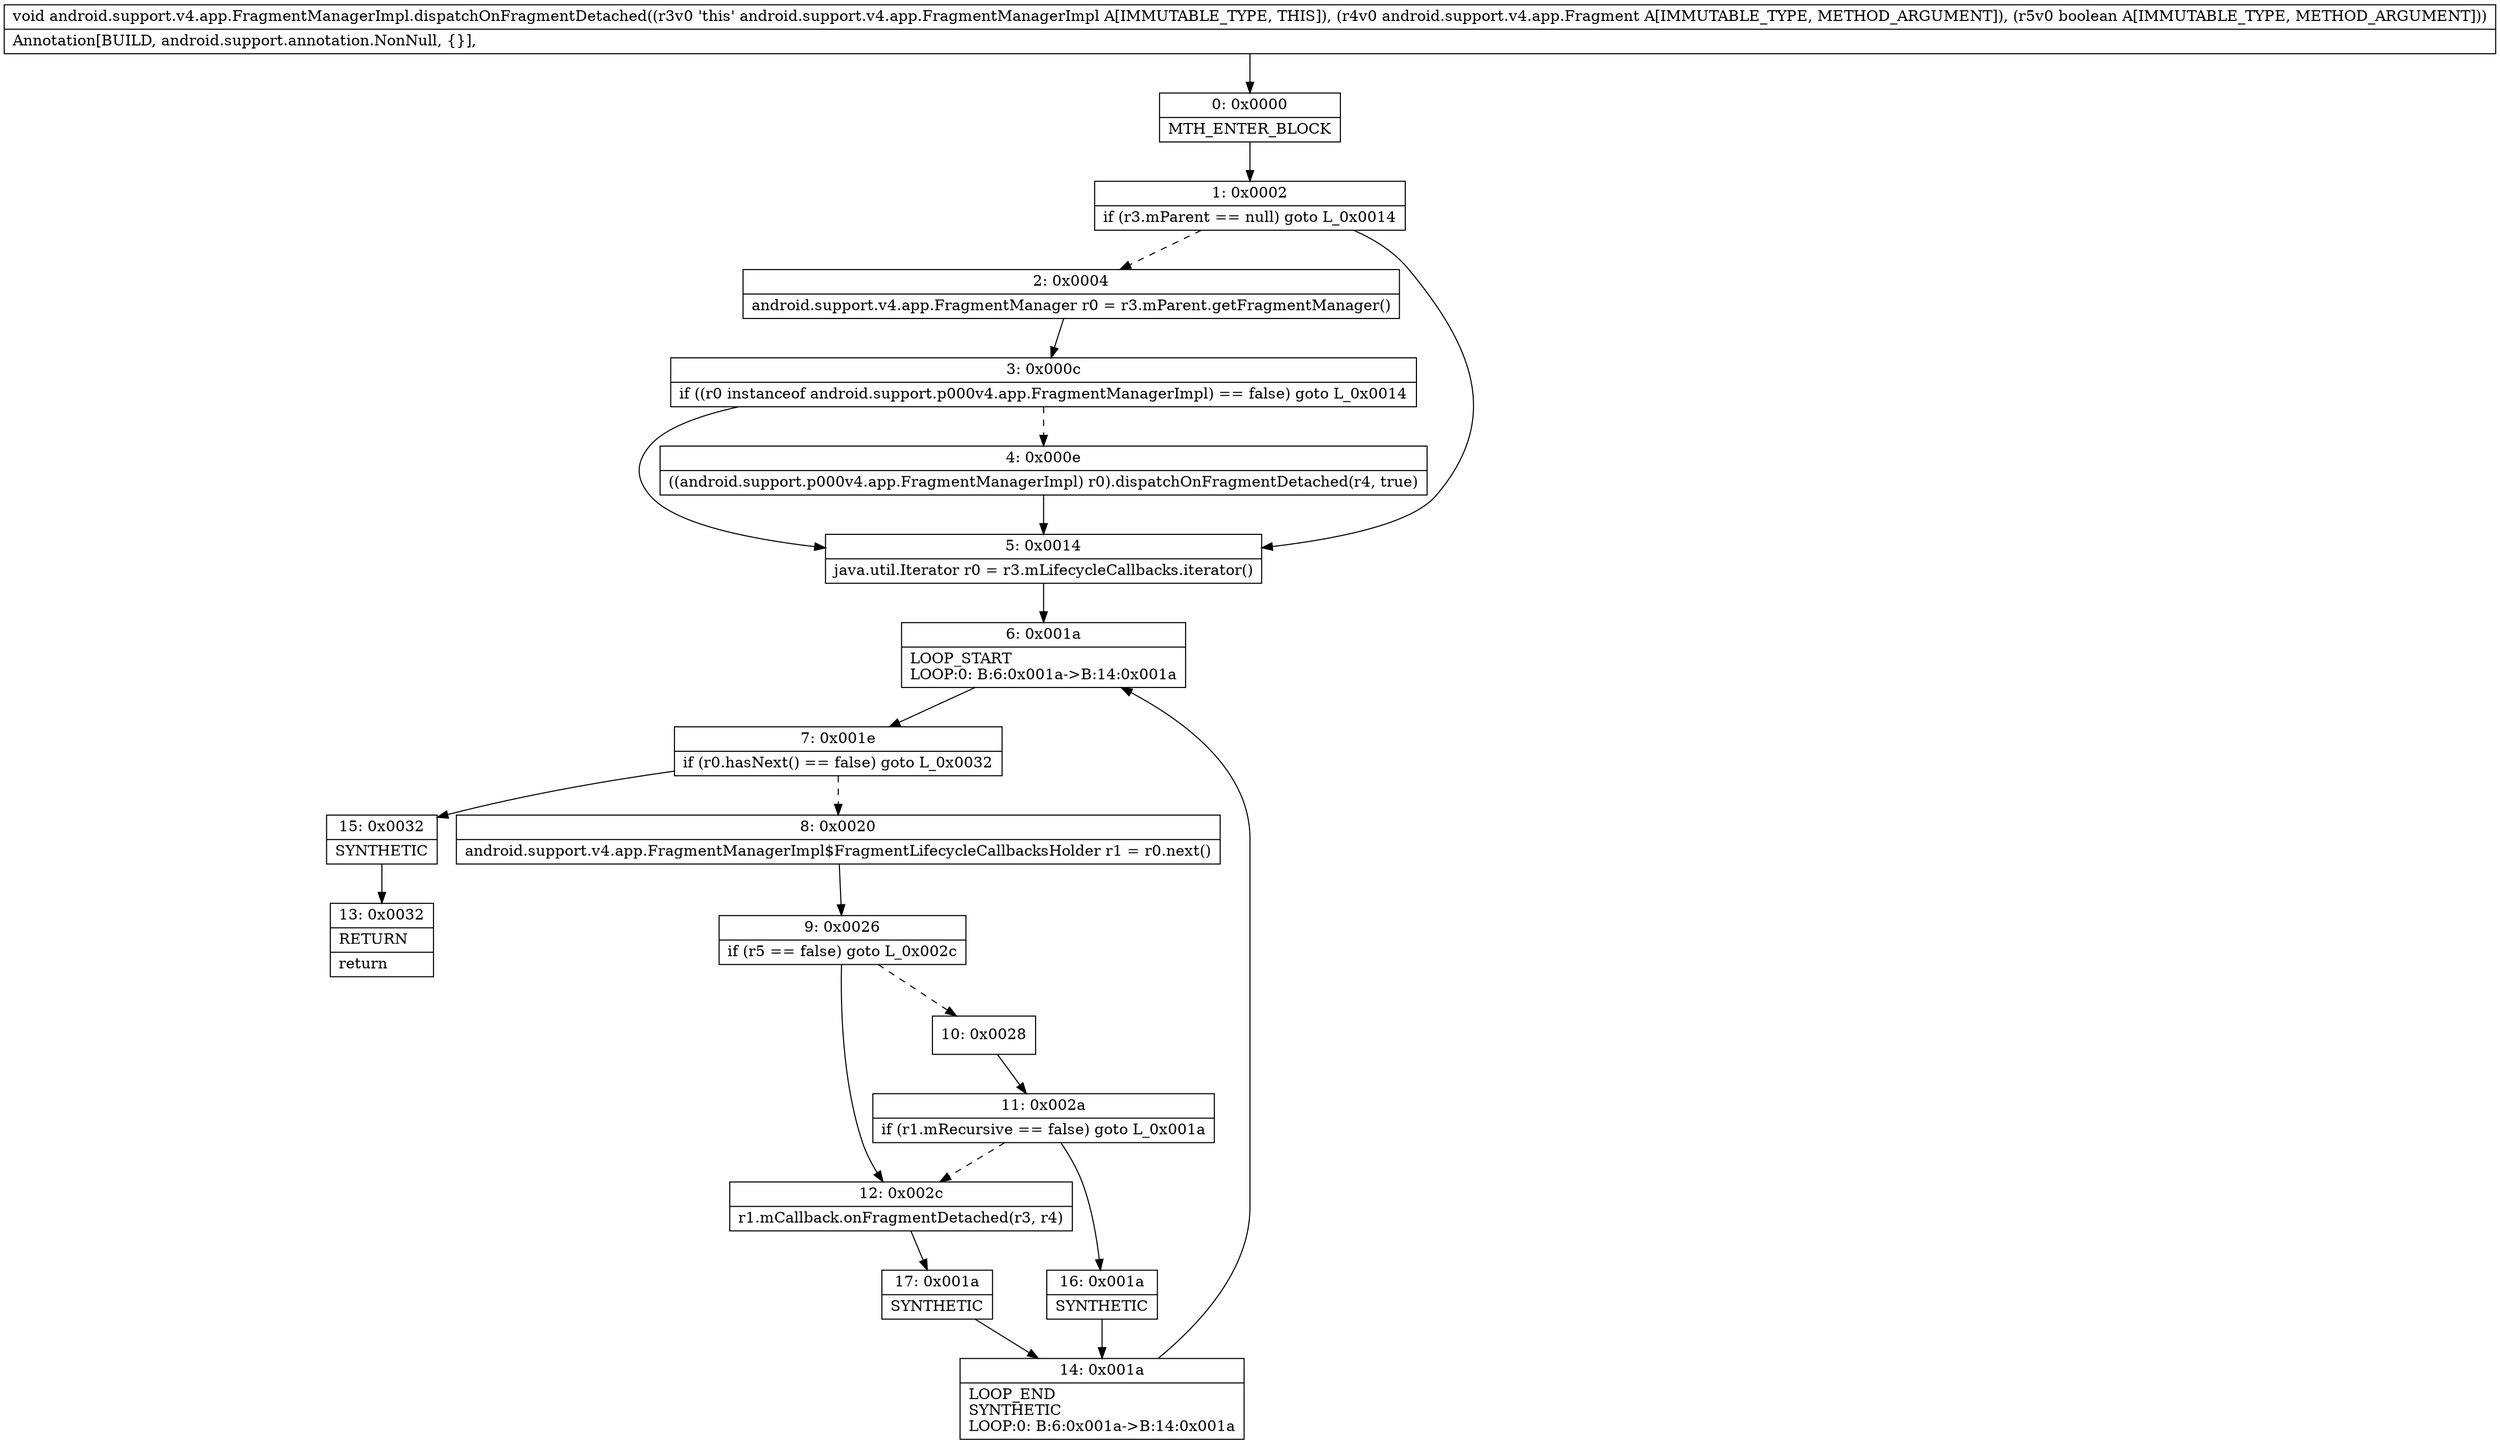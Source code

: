 digraph "CFG forandroid.support.v4.app.FragmentManagerImpl.dispatchOnFragmentDetached(Landroid\/support\/v4\/app\/Fragment;Z)V" {
Node_0 [shape=record,label="{0\:\ 0x0000|MTH_ENTER_BLOCK\l}"];
Node_1 [shape=record,label="{1\:\ 0x0002|if (r3.mParent == null) goto L_0x0014\l}"];
Node_2 [shape=record,label="{2\:\ 0x0004|android.support.v4.app.FragmentManager r0 = r3.mParent.getFragmentManager()\l}"];
Node_3 [shape=record,label="{3\:\ 0x000c|if ((r0 instanceof android.support.p000v4.app.FragmentManagerImpl) == false) goto L_0x0014\l}"];
Node_4 [shape=record,label="{4\:\ 0x000e|((android.support.p000v4.app.FragmentManagerImpl) r0).dispatchOnFragmentDetached(r4, true)\l}"];
Node_5 [shape=record,label="{5\:\ 0x0014|java.util.Iterator r0 = r3.mLifecycleCallbacks.iterator()\l}"];
Node_6 [shape=record,label="{6\:\ 0x001a|LOOP_START\lLOOP:0: B:6:0x001a\-\>B:14:0x001a\l}"];
Node_7 [shape=record,label="{7\:\ 0x001e|if (r0.hasNext() == false) goto L_0x0032\l}"];
Node_8 [shape=record,label="{8\:\ 0x0020|android.support.v4.app.FragmentManagerImpl$FragmentLifecycleCallbacksHolder r1 = r0.next()\l}"];
Node_9 [shape=record,label="{9\:\ 0x0026|if (r5 == false) goto L_0x002c\l}"];
Node_10 [shape=record,label="{10\:\ 0x0028}"];
Node_11 [shape=record,label="{11\:\ 0x002a|if (r1.mRecursive == false) goto L_0x001a\l}"];
Node_12 [shape=record,label="{12\:\ 0x002c|r1.mCallback.onFragmentDetached(r3, r4)\l}"];
Node_13 [shape=record,label="{13\:\ 0x0032|RETURN\l|return\l}"];
Node_14 [shape=record,label="{14\:\ 0x001a|LOOP_END\lSYNTHETIC\lLOOP:0: B:6:0x001a\-\>B:14:0x001a\l}"];
Node_15 [shape=record,label="{15\:\ 0x0032|SYNTHETIC\l}"];
Node_16 [shape=record,label="{16\:\ 0x001a|SYNTHETIC\l}"];
Node_17 [shape=record,label="{17\:\ 0x001a|SYNTHETIC\l}"];
MethodNode[shape=record,label="{void android.support.v4.app.FragmentManagerImpl.dispatchOnFragmentDetached((r3v0 'this' android.support.v4.app.FragmentManagerImpl A[IMMUTABLE_TYPE, THIS]), (r4v0 android.support.v4.app.Fragment A[IMMUTABLE_TYPE, METHOD_ARGUMENT]), (r5v0 boolean A[IMMUTABLE_TYPE, METHOD_ARGUMENT]))  | Annotation[BUILD, android.support.annotation.NonNull, \{\}], \l}"];
MethodNode -> Node_0;
Node_0 -> Node_1;
Node_1 -> Node_2[style=dashed];
Node_1 -> Node_5;
Node_2 -> Node_3;
Node_3 -> Node_4[style=dashed];
Node_3 -> Node_5;
Node_4 -> Node_5;
Node_5 -> Node_6;
Node_6 -> Node_7;
Node_7 -> Node_8[style=dashed];
Node_7 -> Node_15;
Node_8 -> Node_9;
Node_9 -> Node_10[style=dashed];
Node_9 -> Node_12;
Node_10 -> Node_11;
Node_11 -> Node_12[style=dashed];
Node_11 -> Node_16;
Node_12 -> Node_17;
Node_14 -> Node_6;
Node_15 -> Node_13;
Node_16 -> Node_14;
Node_17 -> Node_14;
}

